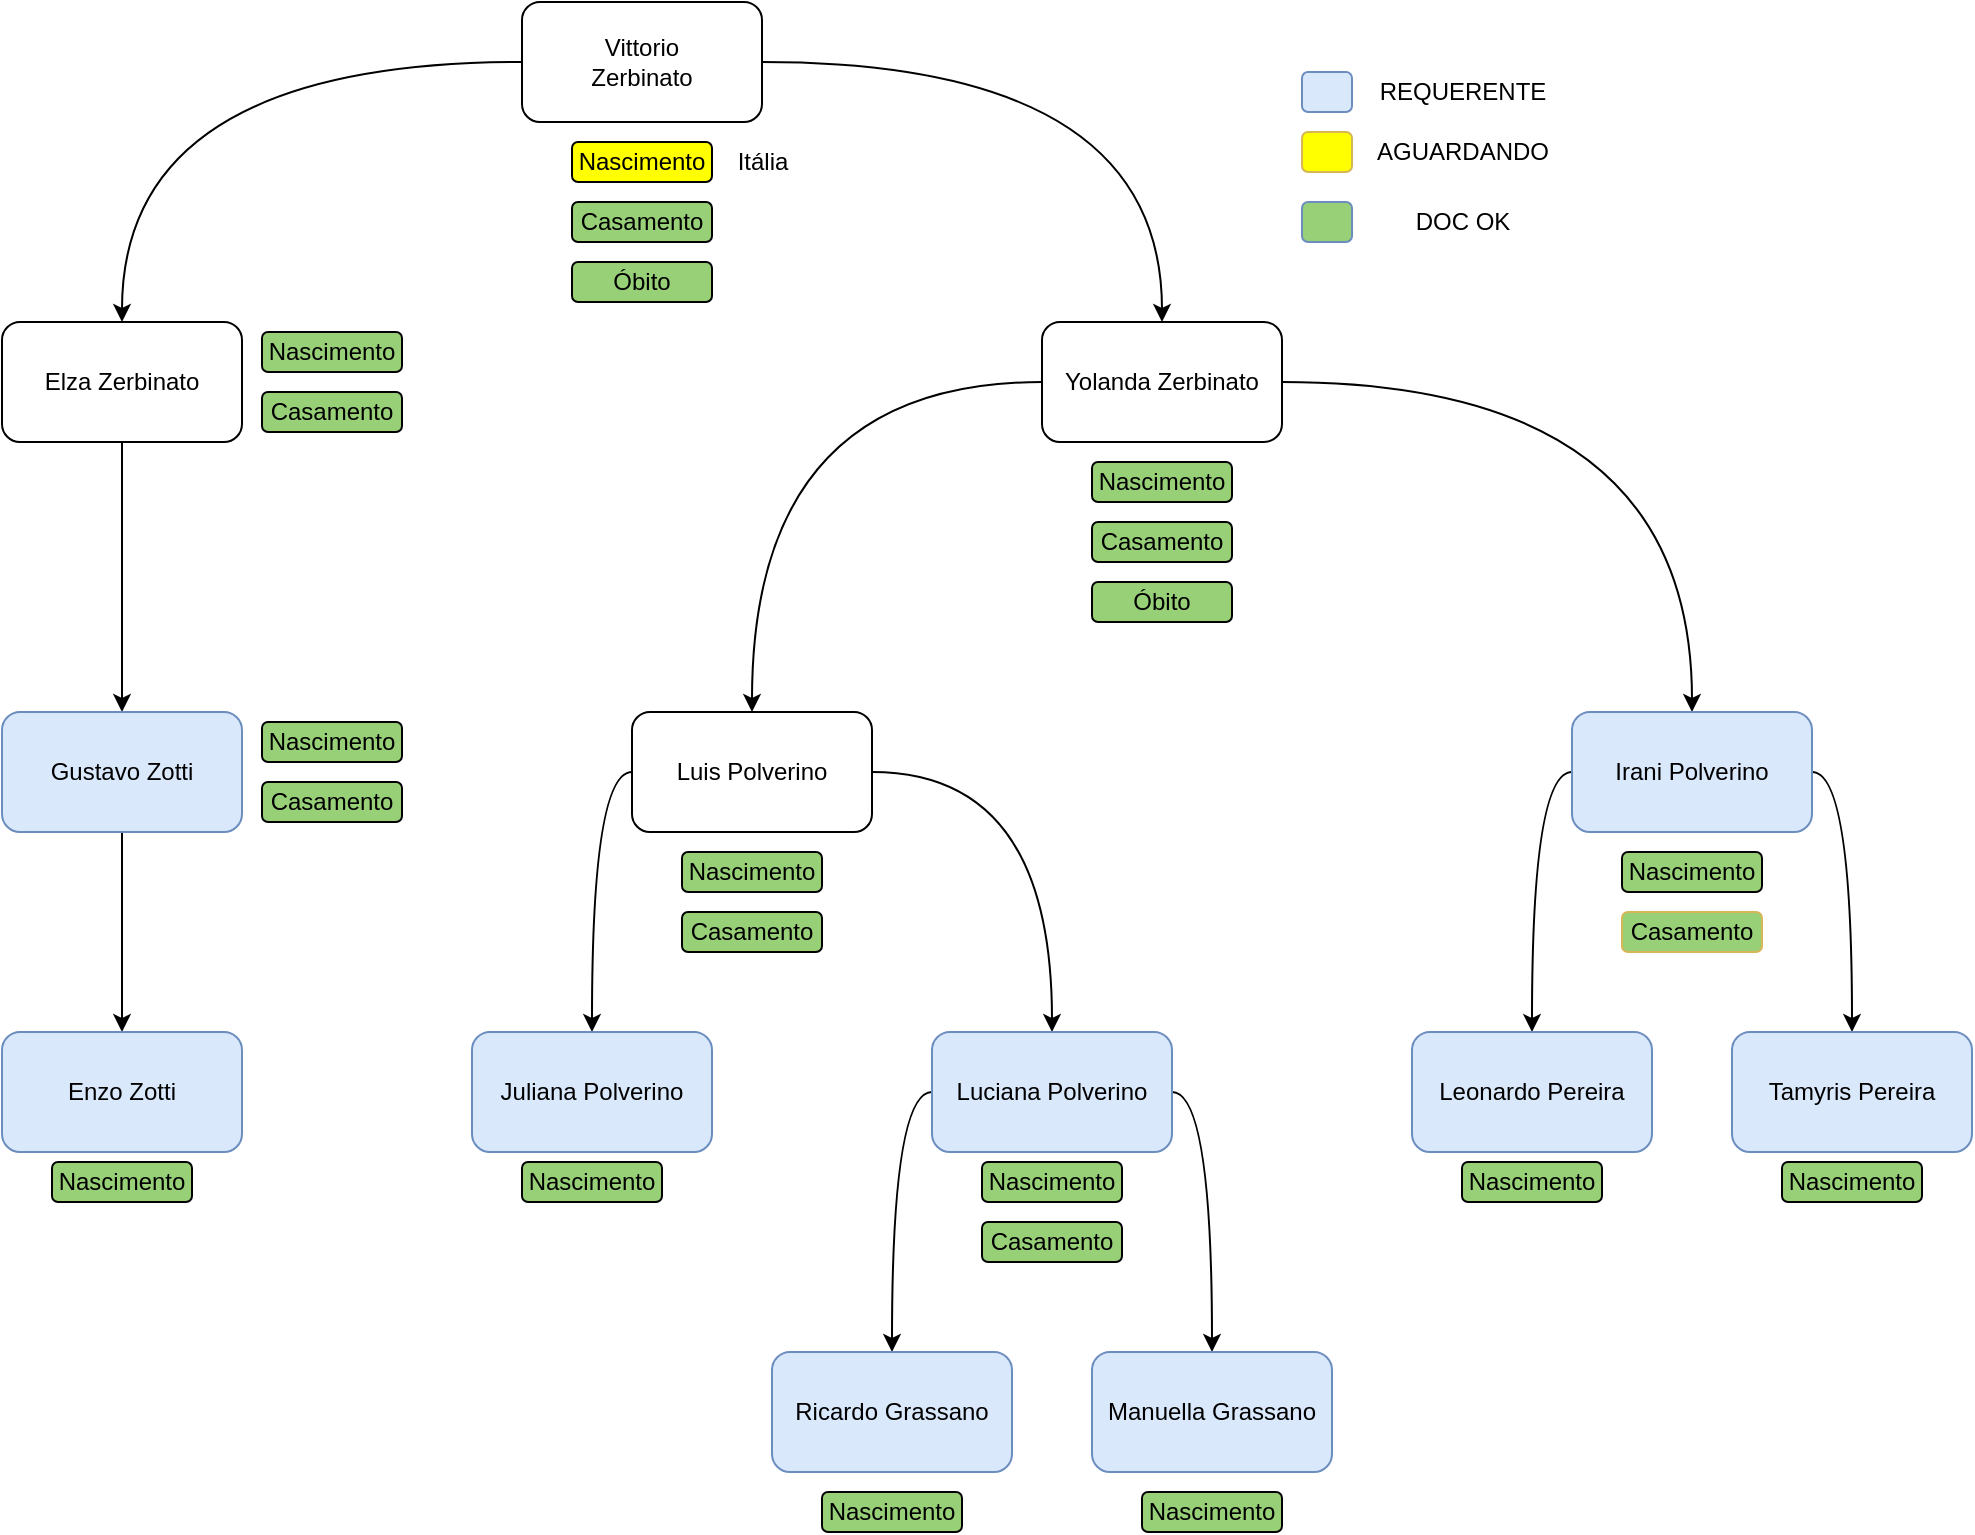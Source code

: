<mxfile version="24.8.3">
  <diagram name="Página-1" id="RRQcCFWgyD6TMdmRlXpb">
    <mxGraphModel dx="2074" dy="1132" grid="1" gridSize="10" guides="1" tooltips="1" connect="1" arrows="1" fold="1" page="1" pageScale="1" pageWidth="827" pageHeight="1169" math="0" shadow="0">
      <root>
        <mxCell id="0" />
        <mxCell id="1" parent="0" />
        <mxCell id="Gb7fhnU5ldpY52YVY7vI-21" style="edgeStyle=orthogonalEdgeStyle;curved=1;rounded=0;orthogonalLoop=1;jettySize=auto;html=1;entryX=0.5;entryY=0;entryDx=0;entryDy=0;" parent="1" source="Gb7fhnU5ldpY52YVY7vI-1" target="Gb7fhnU5ldpY52YVY7vI-4" edge="1">
          <mxGeometry relative="1" as="geometry" />
        </mxCell>
        <mxCell id="Gb7fhnU5ldpY52YVY7vI-22" style="edgeStyle=orthogonalEdgeStyle;curved=1;rounded=0;orthogonalLoop=1;jettySize=auto;html=1;entryX=0.5;entryY=0;entryDx=0;entryDy=0;" parent="1" source="Gb7fhnU5ldpY52YVY7vI-1" target="Gb7fhnU5ldpY52YVY7vI-8" edge="1">
          <mxGeometry relative="1" as="geometry" />
        </mxCell>
        <mxCell id="Gb7fhnU5ldpY52YVY7vI-1" value="Vittorio&lt;br&gt;Zerbinato" style="rounded=1;whiteSpace=wrap;html=1;" parent="1" vertex="1">
          <mxGeometry x="340" y="40" width="120" height="60" as="geometry" />
        </mxCell>
        <mxCell id="Gb7fhnU5ldpY52YVY7vI-23" style="edgeStyle=orthogonalEdgeStyle;curved=1;rounded=0;orthogonalLoop=1;jettySize=auto;html=1;entryX=0.5;entryY=0;entryDx=0;entryDy=0;" parent="1" source="Gb7fhnU5ldpY52YVY7vI-4" target="Gb7fhnU5ldpY52YVY7vI-16" edge="1">
          <mxGeometry relative="1" as="geometry" />
        </mxCell>
        <mxCell id="Gb7fhnU5ldpY52YVY7vI-24" style="edgeStyle=orthogonalEdgeStyle;curved=1;rounded=0;orthogonalLoop=1;jettySize=auto;html=1;entryX=0.5;entryY=0;entryDx=0;entryDy=0;" parent="1" source="Gb7fhnU5ldpY52YVY7vI-4" target="Gb7fhnU5ldpY52YVY7vI-15" edge="1">
          <mxGeometry relative="1" as="geometry" />
        </mxCell>
        <mxCell id="Gb7fhnU5ldpY52YVY7vI-4" value="Yolanda Zerbinato" style="whiteSpace=wrap;html=1;rounded=1;strokeColor=default;align=center;verticalAlign=middle;fontFamily=Helvetica;fontSize=12;fontColor=default;fillColor=default;" parent="1" vertex="1">
          <mxGeometry x="600" y="200" width="120" height="60" as="geometry" />
        </mxCell>
        <mxCell id="Gb7fhnU5ldpY52YVY7vI-20" value="" style="edgeStyle=orthogonalEdgeStyle;curved=1;rounded=0;orthogonalLoop=1;jettySize=auto;html=1;" parent="1" source="Gb7fhnU5ldpY52YVY7vI-8" target="Gb7fhnU5ldpY52YVY7vI-19" edge="1">
          <mxGeometry relative="1" as="geometry" />
        </mxCell>
        <mxCell id="Gb7fhnU5ldpY52YVY7vI-8" value="Elza Zerbinato" style="whiteSpace=wrap;html=1;rounded=1;" parent="1" vertex="1">
          <mxGeometry x="80" y="200" width="120" height="60" as="geometry" />
        </mxCell>
        <mxCell id="Gb7fhnU5ldpY52YVY7vI-33" style="edgeStyle=orthogonalEdgeStyle;curved=1;rounded=0;orthogonalLoop=1;jettySize=auto;html=1;entryX=0.5;entryY=0;entryDx=0;entryDy=0;exitX=0;exitY=0.5;exitDx=0;exitDy=0;" parent="1" source="Gb7fhnU5ldpY52YVY7vI-15" target="Gb7fhnU5ldpY52YVY7vI-29" edge="1">
          <mxGeometry relative="1" as="geometry" />
        </mxCell>
        <mxCell id="Gb7fhnU5ldpY52YVY7vI-61" style="edgeStyle=orthogonalEdgeStyle;curved=1;rounded=0;orthogonalLoop=1;jettySize=auto;html=1;entryX=0.5;entryY=0;entryDx=0;entryDy=0;exitX=1;exitY=0.5;exitDx=0;exitDy=0;" parent="1" source="Gb7fhnU5ldpY52YVY7vI-15" target="Gb7fhnU5ldpY52YVY7vI-28" edge="1">
          <mxGeometry relative="1" as="geometry" />
        </mxCell>
        <mxCell id="Gb7fhnU5ldpY52YVY7vI-15" value="Irani Polverino" style="whiteSpace=wrap;html=1;rounded=1;strokeColor=#6c8ebf;align=center;verticalAlign=middle;fontFamily=Helvetica;fontSize=12;fillColor=#dae8fc;fontColor=default;" parent="1" vertex="1">
          <mxGeometry x="865" y="395" width="120" height="60" as="geometry" />
        </mxCell>
        <mxCell id="Gb7fhnU5ldpY52YVY7vI-35" style="edgeStyle=orthogonalEdgeStyle;curved=1;rounded=0;orthogonalLoop=1;jettySize=auto;html=1;entryX=0.5;entryY=0;entryDx=0;entryDy=0;" parent="1" source="Gb7fhnU5ldpY52YVY7vI-16" target="Gb7fhnU5ldpY52YVY7vI-31" edge="1">
          <mxGeometry relative="1" as="geometry" />
        </mxCell>
        <mxCell id="Gb7fhnU5ldpY52YVY7vI-36" style="edgeStyle=orthogonalEdgeStyle;curved=1;rounded=0;orthogonalLoop=1;jettySize=auto;html=1;entryX=0.5;entryY=0;entryDx=0;entryDy=0;exitX=0;exitY=0.5;exitDx=0;exitDy=0;" parent="1" source="Gb7fhnU5ldpY52YVY7vI-16" target="Gb7fhnU5ldpY52YVY7vI-32" edge="1">
          <mxGeometry relative="1" as="geometry" />
        </mxCell>
        <mxCell id="Gb7fhnU5ldpY52YVY7vI-16" value="Luis Polverino" style="whiteSpace=wrap;html=1;rounded=1;strokeColor=default;align=center;verticalAlign=middle;fontFamily=Helvetica;fontSize=12;fontColor=default;fillColor=default;" parent="1" vertex="1">
          <mxGeometry x="395" y="395" width="120" height="60" as="geometry" />
        </mxCell>
        <mxCell id="Gb7fhnU5ldpY52YVY7vI-38" value="" style="edgeStyle=orthogonalEdgeStyle;curved=1;rounded=0;orthogonalLoop=1;jettySize=auto;html=1;" parent="1" source="Gb7fhnU5ldpY52YVY7vI-19" target="Gb7fhnU5ldpY52YVY7vI-37" edge="1">
          <mxGeometry relative="1" as="geometry" />
        </mxCell>
        <mxCell id="Gb7fhnU5ldpY52YVY7vI-19" value="Gustavo Zotti" style="whiteSpace=wrap;html=1;rounded=1;fillColor=#dae8fc;strokeColor=#6c8ebf;" parent="1" vertex="1">
          <mxGeometry x="80" y="395" width="120" height="60" as="geometry" />
        </mxCell>
        <mxCell id="Gb7fhnU5ldpY52YVY7vI-28" value="Tamyris Pereira" style="whiteSpace=wrap;html=1;rounded=1;strokeColor=#6c8ebf;align=center;verticalAlign=middle;fontFamily=Helvetica;fontSize=12;fillColor=#dae8fc;" parent="1" vertex="1">
          <mxGeometry x="945" y="555" width="120" height="60" as="geometry" />
        </mxCell>
        <mxCell id="Gb7fhnU5ldpY52YVY7vI-29" value="Leonardo Pereira" style="whiteSpace=wrap;html=1;rounded=1;strokeColor=#6c8ebf;align=center;verticalAlign=middle;fontFamily=Helvetica;fontSize=12;fillColor=#dae8fc;" parent="1" vertex="1">
          <mxGeometry x="785" y="555" width="120" height="60" as="geometry" />
        </mxCell>
        <mxCell id="Gb7fhnU5ldpY52YVY7vI-44" style="edgeStyle=orthogonalEdgeStyle;curved=1;rounded=0;orthogonalLoop=1;jettySize=auto;html=1;entryX=0.5;entryY=0;entryDx=0;entryDy=0;exitX=1;exitY=0.5;exitDx=0;exitDy=0;" parent="1" source="Gb7fhnU5ldpY52YVY7vI-31" target="Gb7fhnU5ldpY52YVY7vI-42" edge="1">
          <mxGeometry relative="1" as="geometry" />
        </mxCell>
        <mxCell id="Gb7fhnU5ldpY52YVY7vI-45" style="edgeStyle=orthogonalEdgeStyle;curved=1;rounded=0;orthogonalLoop=1;jettySize=auto;html=1;entryX=0.5;entryY=0;entryDx=0;entryDy=0;exitX=0;exitY=0.5;exitDx=0;exitDy=0;" parent="1" source="Gb7fhnU5ldpY52YVY7vI-31" target="Gb7fhnU5ldpY52YVY7vI-43" edge="1">
          <mxGeometry relative="1" as="geometry" />
        </mxCell>
        <mxCell id="Gb7fhnU5ldpY52YVY7vI-31" value="Luciana Polverino" style="whiteSpace=wrap;html=1;rounded=1;strokeColor=#6c8ebf;align=center;verticalAlign=middle;fontFamily=Helvetica;fontSize=12;fillColor=#dae8fc;" parent="1" vertex="1">
          <mxGeometry x="545" y="555" width="120" height="60" as="geometry" />
        </mxCell>
        <mxCell id="Gb7fhnU5ldpY52YVY7vI-32" value="Juliana Polverino" style="whiteSpace=wrap;html=1;rounded=1;strokeColor=#6c8ebf;align=center;verticalAlign=middle;fontFamily=Helvetica;fontSize=12;fillColor=#dae8fc;" parent="1" vertex="1">
          <mxGeometry x="315" y="555" width="120" height="60" as="geometry" />
        </mxCell>
        <mxCell id="Gb7fhnU5ldpY52YVY7vI-37" value="Enzo Zotti" style="whiteSpace=wrap;html=1;rounded=1;fillColor=#dae8fc;strokeColor=#6c8ebf;" parent="1" vertex="1">
          <mxGeometry x="80" y="555" width="120" height="60" as="geometry" />
        </mxCell>
        <mxCell id="Gb7fhnU5ldpY52YVY7vI-42" value="Manuella&amp;nbsp;Grassano" style="whiteSpace=wrap;html=1;rounded=1;strokeColor=#6c8ebf;align=center;verticalAlign=middle;fontFamily=Helvetica;fontSize=12;fillColor=#dae8fc;" parent="1" vertex="1">
          <mxGeometry x="625" y="715" width="120" height="60" as="geometry" />
        </mxCell>
        <mxCell id="Gb7fhnU5ldpY52YVY7vI-43" value="Ricardo&amp;nbsp;Grassano" style="whiteSpace=wrap;html=1;rounded=1;strokeColor=#6c8ebf;align=center;verticalAlign=middle;fontFamily=Helvetica;fontSize=12;fillColor=#dae8fc;" parent="1" vertex="1">
          <mxGeometry x="465" y="715" width="120" height="60" as="geometry" />
        </mxCell>
        <mxCell id="Gb7fhnU5ldpY52YVY7vI-46" value="Nascimento" style="rounded=1;whiteSpace=wrap;html=1;fillColor=#FFFF00;" parent="1" vertex="1">
          <mxGeometry x="365" y="110" width="70" height="20" as="geometry" />
        </mxCell>
        <mxCell id="Gb7fhnU5ldpY52YVY7vI-48" value="Casamento" style="rounded=1;whiteSpace=wrap;html=1;fillColor=#97D077;" parent="1" vertex="1">
          <mxGeometry x="365" y="140" width="70" height="20" as="geometry" />
        </mxCell>
        <mxCell id="Gb7fhnU5ldpY52YVY7vI-49" value="Óbito" style="rounded=1;whiteSpace=wrap;html=1;fillColor=#97D077;strokeColor=default;align=center;verticalAlign=middle;fontFamily=Helvetica;fontSize=12;fontColor=default;" parent="1" vertex="1">
          <mxGeometry x="365" y="170" width="70" height="20" as="geometry" />
        </mxCell>
        <mxCell id="Gb7fhnU5ldpY52YVY7vI-50" value="Nascimento" style="rounded=1;whiteSpace=wrap;html=1;fillColor=#97D077;strokeColor=default;align=center;verticalAlign=middle;fontFamily=Helvetica;fontSize=12;fontColor=default;" parent="1" vertex="1">
          <mxGeometry x="625" y="270" width="70" height="20" as="geometry" />
        </mxCell>
        <mxCell id="Gb7fhnU5ldpY52YVY7vI-51" value="Casamento" style="rounded=1;whiteSpace=wrap;html=1;fillColor=#97D077;strokeColor=default;align=center;verticalAlign=middle;fontFamily=Helvetica;fontSize=12;fontColor=default;" parent="1" vertex="1">
          <mxGeometry x="625" y="300" width="70" height="20" as="geometry" />
        </mxCell>
        <mxCell id="Gb7fhnU5ldpY52YVY7vI-52" value="Óbito" style="rounded=1;whiteSpace=wrap;html=1;fillColor=#97D077;" parent="1" vertex="1">
          <mxGeometry x="625" y="330" width="70" height="20" as="geometry" />
        </mxCell>
        <mxCell id="Gb7fhnU5ldpY52YVY7vI-53" value="Nascimento" style="rounded=1;whiteSpace=wrap;html=1;fillColor=#97D077;" parent="1" vertex="1">
          <mxGeometry x="810" y="620" width="70" height="20" as="geometry" />
        </mxCell>
        <mxCell id="Gb7fhnU5ldpY52YVY7vI-54" value="Nascimento" style="rounded=1;whiteSpace=wrap;html=1;fillColor=#97D077;" parent="1" vertex="1">
          <mxGeometry x="970" y="620" width="70" height="20" as="geometry" />
        </mxCell>
        <mxCell id="Gb7fhnU5ldpY52YVY7vI-55" value="Nascimento" style="rounded=1;whiteSpace=wrap;html=1;strokeColor=default;align=center;verticalAlign=middle;fontFamily=Helvetica;fontSize=12;fontColor=default;fillColor=#97D077;" parent="1" vertex="1">
          <mxGeometry x="650" y="785" width="70" height="20" as="geometry" />
        </mxCell>
        <mxCell id="Gb7fhnU5ldpY52YVY7vI-56" value="Nascimento" style="rounded=1;whiteSpace=wrap;html=1;strokeColor=default;align=center;verticalAlign=middle;fontFamily=Helvetica;fontSize=12;fontColor=default;fillColor=#97D077;" parent="1" vertex="1">
          <mxGeometry x="490" y="785" width="70" height="20" as="geometry" />
        </mxCell>
        <mxCell id="Gb7fhnU5ldpY52YVY7vI-57" value="Nascimento" style="rounded=1;whiteSpace=wrap;html=1;fillColor=#97D077;" parent="1" vertex="1">
          <mxGeometry x="340" y="620" width="70" height="20" as="geometry" />
        </mxCell>
        <mxCell id="Gb7fhnU5ldpY52YVY7vI-58" value="Nascimento" style="rounded=1;whiteSpace=wrap;html=1;fillColor=#97D077;" parent="1" vertex="1">
          <mxGeometry x="105" y="620" width="70" height="20" as="geometry" />
        </mxCell>
        <mxCell id="Gb7fhnU5ldpY52YVY7vI-62" value="Nascimento" style="rounded=1;whiteSpace=wrap;html=1;fillColor=#97D077;strokeColor=default;align=center;verticalAlign=middle;fontFamily=Helvetica;fontSize=12;fontColor=default;" parent="1" vertex="1">
          <mxGeometry x="890" y="465" width="70" height="20" as="geometry" />
        </mxCell>
        <mxCell id="Gb7fhnU5ldpY52YVY7vI-63" value="Casamento" style="rounded=1;whiteSpace=wrap;html=1;fillColor=#97D077;strokeColor=#d6b656;" parent="1" vertex="1">
          <mxGeometry x="890" y="495" width="70" height="20" as="geometry" />
        </mxCell>
        <mxCell id="Gb7fhnU5ldpY52YVY7vI-64" value="Nascimento" style="rounded=1;whiteSpace=wrap;html=1;fillColor=#97D077;strokeColor=default;align=center;verticalAlign=middle;fontFamily=Helvetica;fontSize=12;fontColor=default;" parent="1" vertex="1">
          <mxGeometry x="420" y="465" width="70" height="20" as="geometry" />
        </mxCell>
        <mxCell id="Gb7fhnU5ldpY52YVY7vI-65" value="Casamento" style="rounded=1;whiteSpace=wrap;html=1;fillColor=#97D077;" parent="1" vertex="1">
          <mxGeometry x="420" y="495" width="70" height="20" as="geometry" />
        </mxCell>
        <mxCell id="Gb7fhnU5ldpY52YVY7vI-66" value="Nascimento" style="rounded=1;whiteSpace=wrap;html=1;strokeColor=default;align=center;verticalAlign=middle;fontFamily=Helvetica;fontSize=12;fontColor=default;fillColor=#97D077;" parent="1" vertex="1">
          <mxGeometry x="570" y="620" width="70" height="20" as="geometry" />
        </mxCell>
        <mxCell id="Gb7fhnU5ldpY52YVY7vI-67" value="Casamento" style="rounded=1;whiteSpace=wrap;html=1;strokeColor=default;align=center;verticalAlign=middle;fontFamily=Helvetica;fontSize=12;fontColor=default;fillColor=#97D077;" parent="1" vertex="1">
          <mxGeometry x="570" y="650" width="70" height="20" as="geometry" />
        </mxCell>
        <mxCell id="Gb7fhnU5ldpY52YVY7vI-68" value="Nascimento" style="rounded=1;whiteSpace=wrap;html=1;fillColor=#97D077;" parent="1" vertex="1">
          <mxGeometry x="210" y="205" width="70" height="20" as="geometry" />
        </mxCell>
        <mxCell id="Gb7fhnU5ldpY52YVY7vI-69" value="Casamento" style="rounded=1;whiteSpace=wrap;html=1;fillColor=#97D077;" parent="1" vertex="1">
          <mxGeometry x="210" y="235" width="70" height="20" as="geometry" />
        </mxCell>
        <mxCell id="Gb7fhnU5ldpY52YVY7vI-70" value="Nascimento" style="rounded=1;whiteSpace=wrap;html=1;fillColor=#97D077;" parent="1" vertex="1">
          <mxGeometry x="210" y="400" width="70" height="20" as="geometry" />
        </mxCell>
        <mxCell id="Gb7fhnU5ldpY52YVY7vI-71" value="Casamento" style="rounded=1;whiteSpace=wrap;html=1;fillColor=#97D077;" parent="1" vertex="1">
          <mxGeometry x="210" y="430" width="70" height="20" as="geometry" />
        </mxCell>
        <mxCell id="Gb7fhnU5ldpY52YVY7vI-72" value="Itália" style="text;html=1;align=center;verticalAlign=middle;resizable=0;points=[];autosize=1;strokeColor=none;fillColor=none;" parent="1" vertex="1">
          <mxGeometry x="435" y="105" width="50" height="30" as="geometry" />
        </mxCell>
        <mxCell id="Gb7fhnU5ldpY52YVY7vI-75" value="" style="whiteSpace=wrap;html=1;rounded=1;strokeColor=#6c8ebf;align=center;verticalAlign=middle;fontFamily=Helvetica;fontSize=12;fillColor=#dae8fc;fontColor=default;" parent="1" vertex="1">
          <mxGeometry x="730" y="75" width="25" height="20" as="geometry" />
        </mxCell>
        <mxCell id="Gb7fhnU5ldpY52YVY7vI-76" value="REQUERENTE" style="text;html=1;align=center;verticalAlign=middle;resizable=0;points=[];autosize=1;strokeColor=none;fillColor=none;" parent="1" vertex="1">
          <mxGeometry x="755" y="70" width="110" height="30" as="geometry" />
        </mxCell>
        <mxCell id="Gb7fhnU5ldpY52YVY7vI-77" value="" style="whiteSpace=wrap;html=1;rounded=1;strokeColor=#d6b656;align=center;verticalAlign=middle;fontFamily=Helvetica;fontSize=12;fillColor=#FFFF00;" parent="1" vertex="1">
          <mxGeometry x="730" y="105" width="25" height="20" as="geometry" />
        </mxCell>
        <mxCell id="Gb7fhnU5ldpY52YVY7vI-78" value="AGUARDANDO" style="text;html=1;align=center;verticalAlign=middle;resizable=0;points=[];autosize=1;strokeColor=none;fillColor=none;" parent="1" vertex="1">
          <mxGeometry x="755" y="100" width="110" height="30" as="geometry" />
        </mxCell>
        <mxCell id="qZJ3VpB8briC4150cc2C-1" value="" style="whiteSpace=wrap;html=1;rounded=1;strokeColor=#6c8ebf;align=center;verticalAlign=middle;fontFamily=Helvetica;fontSize=12;fillColor=#97D077;fontColor=default;" parent="1" vertex="1">
          <mxGeometry x="730" y="140" width="25" height="20" as="geometry" />
        </mxCell>
        <mxCell id="qZJ3VpB8briC4150cc2C-2" value="DOC OK" style="text;html=1;align=center;verticalAlign=middle;resizable=0;points=[];autosize=1;strokeColor=none;fillColor=none;" parent="1" vertex="1">
          <mxGeometry x="775" y="135" width="70" height="30" as="geometry" />
        </mxCell>
      </root>
    </mxGraphModel>
  </diagram>
</mxfile>
